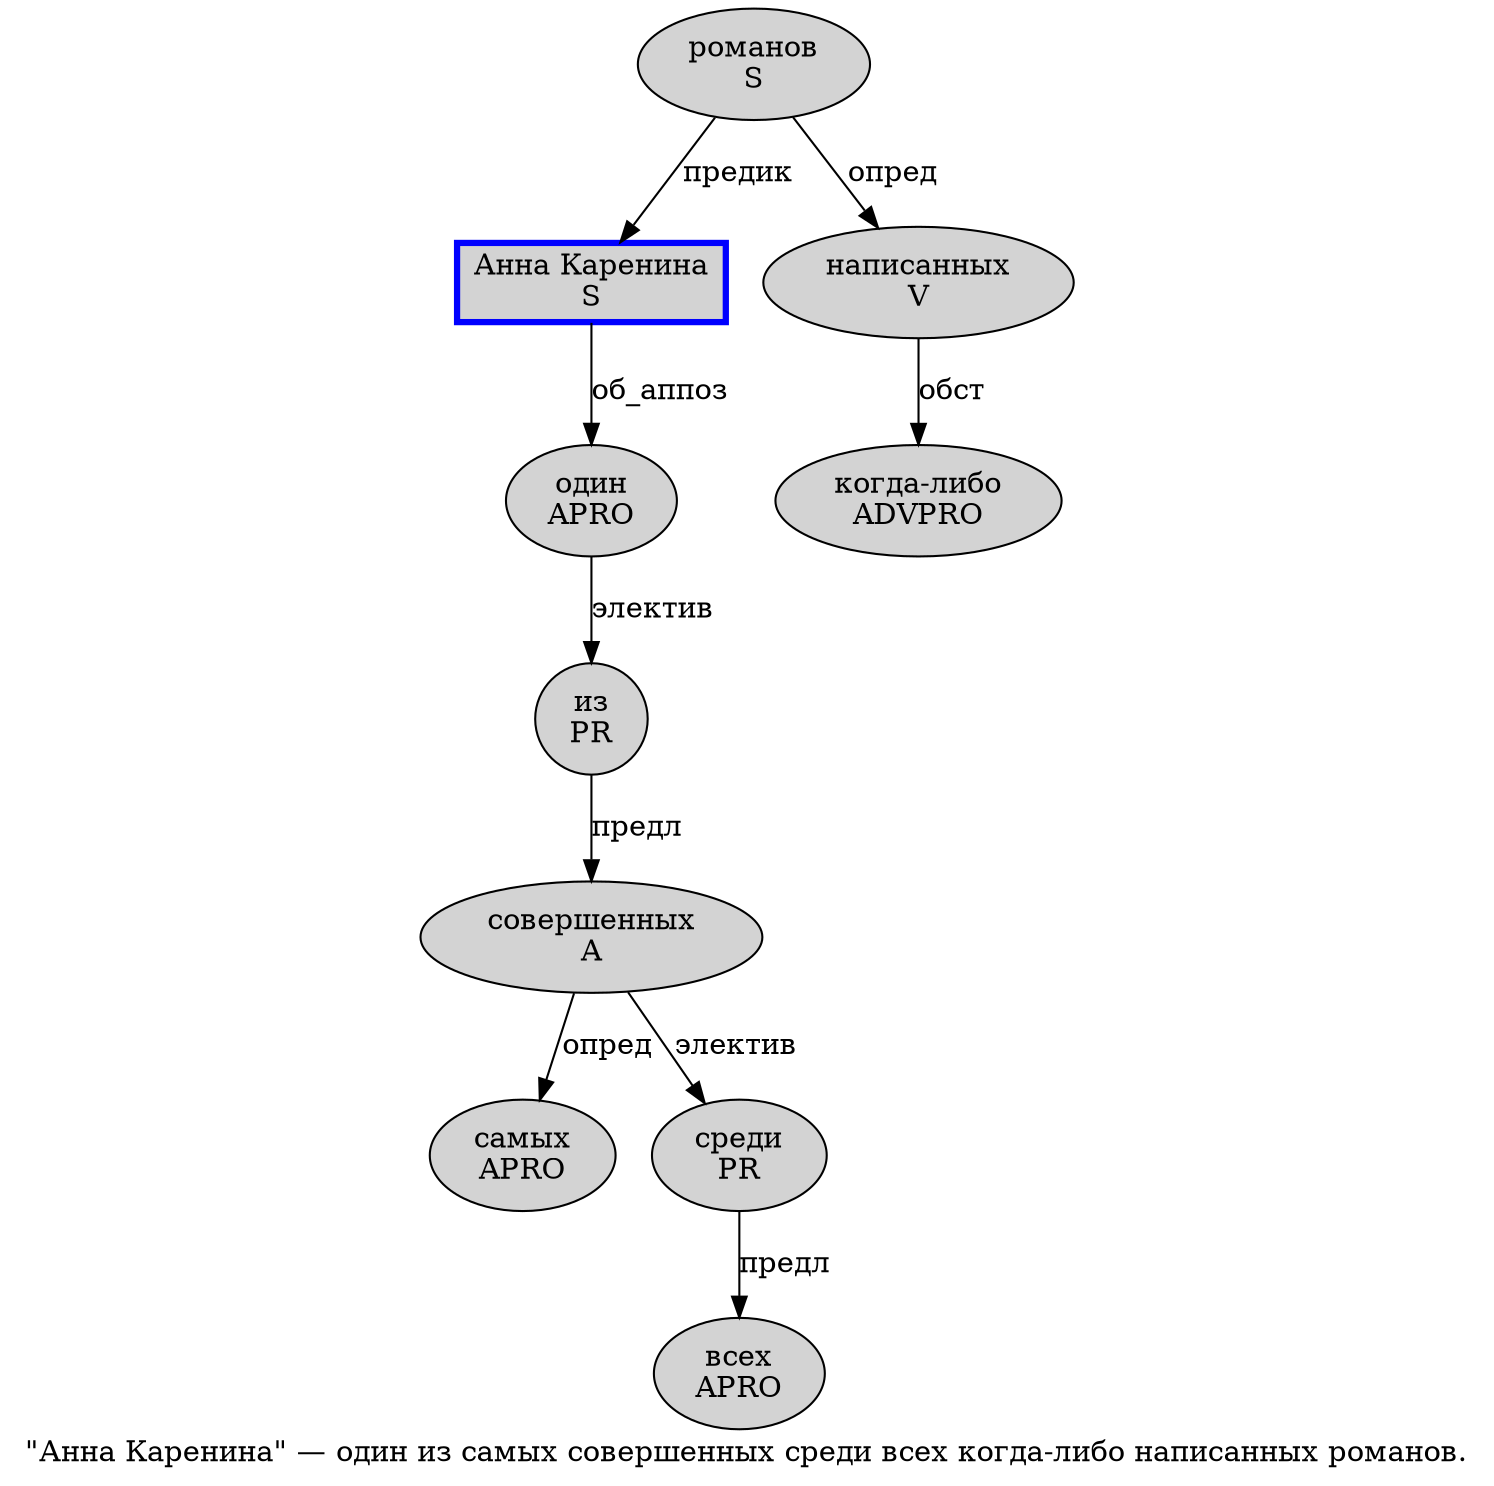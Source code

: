 digraph SENTENCE_116 {
	graph [label="\"Анна Каренина\" — один из самых совершенных среди всех когда-либо написанных романов."]
	node [style=filled]
		1 [label="Анна Каренина
S" color=blue fillcolor=lightgray penwidth=3 shape=box]
		4 [label="один
APRO" color="" fillcolor=lightgray penwidth=1 shape=ellipse]
		5 [label="из
PR" color="" fillcolor=lightgray penwidth=1 shape=ellipse]
		6 [label="самых
APRO" color="" fillcolor=lightgray penwidth=1 shape=ellipse]
		7 [label="совершенных
A" color="" fillcolor=lightgray penwidth=1 shape=ellipse]
		8 [label="среди
PR" color="" fillcolor=lightgray penwidth=1 shape=ellipse]
		9 [label="всех
APRO" color="" fillcolor=lightgray penwidth=1 shape=ellipse]
		10 [label="когда-либо
ADVPRO" color="" fillcolor=lightgray penwidth=1 shape=ellipse]
		11 [label="написанных
V" color="" fillcolor=lightgray penwidth=1 shape=ellipse]
		12 [label="романов
S" color="" fillcolor=lightgray penwidth=1 shape=ellipse]
			11 -> 10 [label="обст"]
			8 -> 9 [label="предл"]
			5 -> 7 [label="предл"]
			4 -> 5 [label="электив"]
			7 -> 6 [label="опред"]
			7 -> 8 [label="электив"]
			12 -> 1 [label="предик"]
			12 -> 11 [label="опред"]
			1 -> 4 [label="об_аппоз"]
}